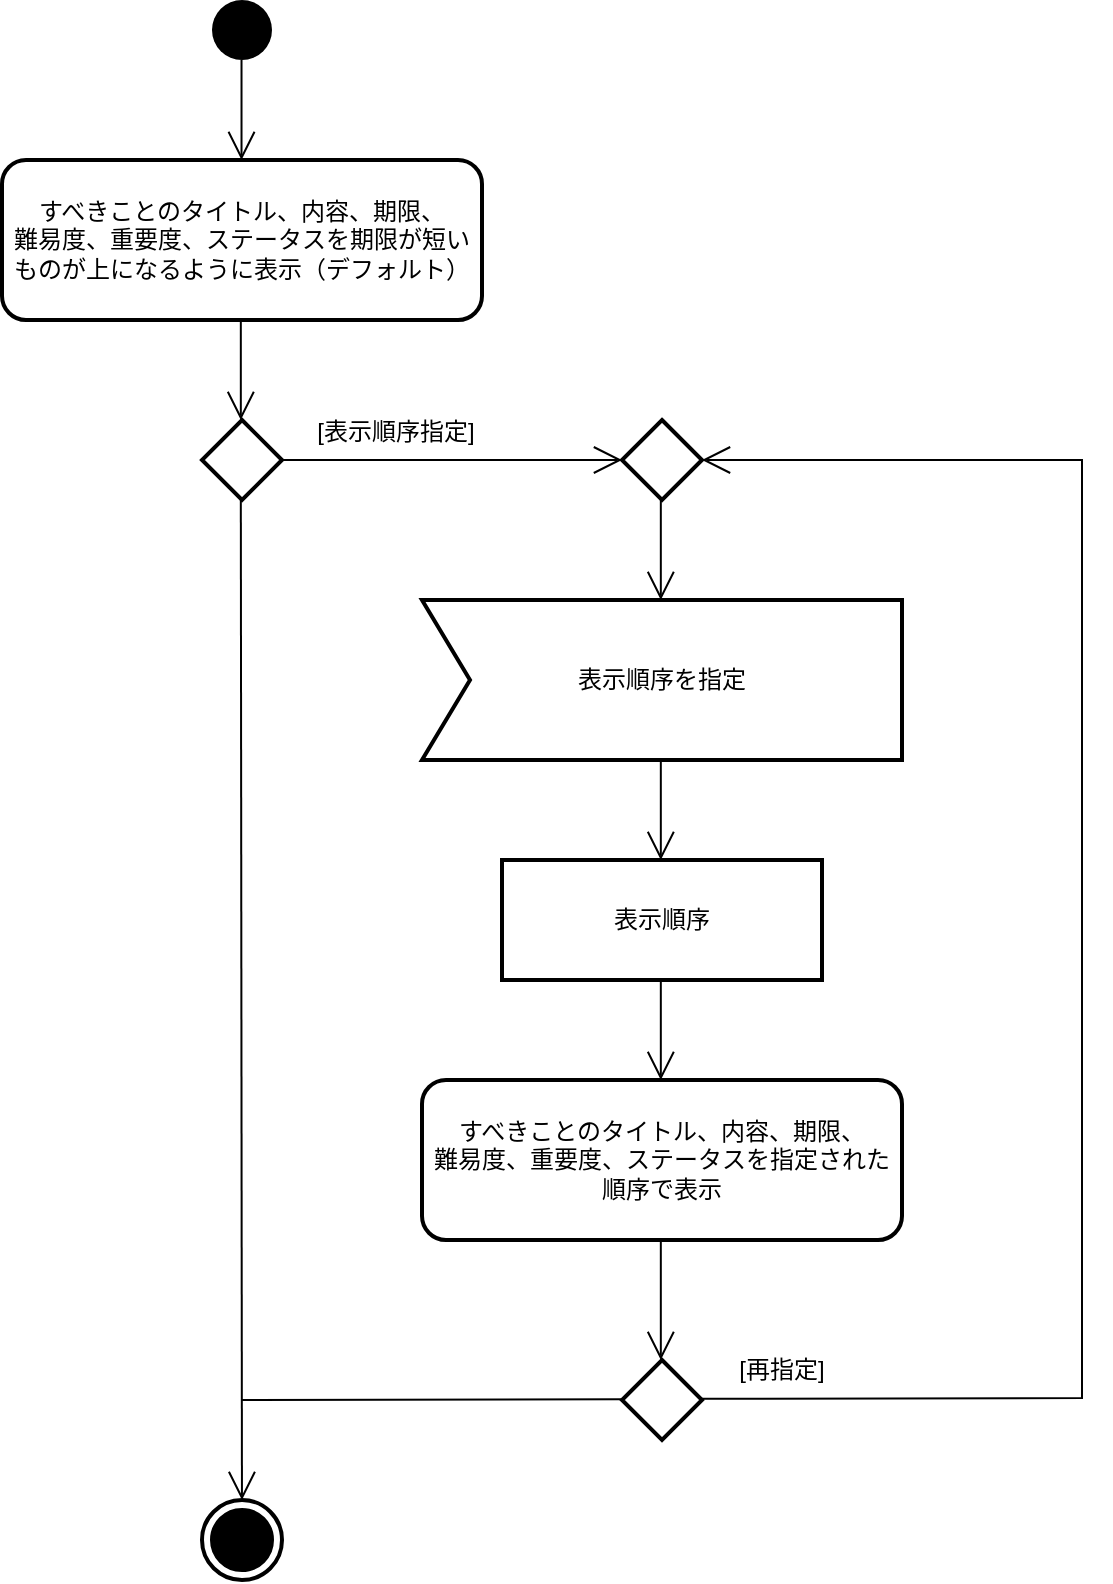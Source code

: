 <mxfile version="13.9.9" type="device"><diagram id="OP1BT2q4xCzRrLuRYf-W" name="ページ1"><mxGraphModel dx="-239" dy="1537" grid="1" gridSize="10" guides="1" tooltips="1" connect="1" arrows="1" fold="1" page="1" pageScale="1" pageWidth="827" pageHeight="1169" math="0" shadow="0"><root><mxCell id="0"/><mxCell id="1" parent="0"/><mxCell id="TXOmYWcJgzrTKDZKd5Xc-1" value="すべきことのタイトル、内容、期限、&lt;br&gt;難易度、重要度、ステータスを期限が短いものが上になるように表示（デフォルト）" style="shape=rect;html=1;rounded=1;whiteSpace=wrap;align=center;strokeWidth=2;" parent="1" vertex="1"><mxGeometry x="1290" y="30" width="240" height="80" as="geometry"/></mxCell><mxCell id="TXOmYWcJgzrTKDZKd5Xc-4" value="表示順序" style="shape=rect;html=1;whiteSpace=wrap;align=center;strokeWidth=2;" parent="1" vertex="1"><mxGeometry x="1540" y="380" width="160" height="60" as="geometry"/></mxCell><mxCell id="TXOmYWcJgzrTKDZKd5Xc-6" value="" style="shape=rhombus;html=1;verticalLabelPosition=bottom;verticalAlignment=top;strokeWidth=2;" parent="1" vertex="1"><mxGeometry x="1390" y="160" width="40" height="40" as="geometry"/></mxCell><mxCell id="TXOmYWcJgzrTKDZKd5Xc-8" value="すべきことのタイトル、内容、期限、&lt;br&gt;難易度、重要度、ステータスを指定された順序で表示" style="shape=rect;html=1;rounded=1;whiteSpace=wrap;align=center;strokeWidth=2;" parent="1" vertex="1"><mxGeometry x="1500" y="490" width="240" height="80" as="geometry"/></mxCell><mxCell id="TXOmYWcJgzrTKDZKd5Xc-14" value="" style="endArrow=open;endFill=1;endSize=12;html=1;exitX=0.5;exitY=1;exitDx=0;exitDy=0;" parent="1" edge="1" target="TXOmYWcJgzrTKDZKd5Xc-29"><mxGeometry width="160" relative="1" as="geometry"><mxPoint x="1409.41" y="200" as="sourcePoint"/><mxPoint x="1410" y="690" as="targetPoint"/></mxGeometry></mxCell><mxCell id="TXOmYWcJgzrTKDZKd5Xc-26" value="" style="endArrow=open;endFill=1;endSize=12;html=1;entryX=0.5;entryY=0;entryDx=0;entryDy=0;entryPerimeter=0;exitX=0.5;exitY=1;exitDx=0;exitDy=0;" parent="1" edge="1"><mxGeometry width="160" relative="1" as="geometry"><mxPoint x="1409.41" y="110" as="sourcePoint"/><mxPoint x="1409.41" y="160" as="targetPoint"/></mxGeometry></mxCell><mxCell id="TXOmYWcJgzrTKDZKd5Xc-28" value="[再指定]" style="text;html=1;strokeColor=none;fillColor=none;align=center;verticalAlign=middle;whiteSpace=wrap;rounded=0;" parent="1" vertex="1"><mxGeometry x="1640" y="625" width="80" height="20" as="geometry"/></mxCell><mxCell id="TXOmYWcJgzrTKDZKd5Xc-29" value="" style="html=1;shape=mxgraph.sysml.actFinal;strokeWidth=2;verticalLabelPosition=bottom;verticalAlignment=top;" parent="1" vertex="1"><mxGeometry x="1390" y="700" width="40" height="40" as="geometry"/></mxCell><mxCell id="TXOmYWcJgzrTKDZKd5Xc-30" value="" style="ellipse;fillColor=#000000;strokeColor=none;" parent="1" vertex="1"><mxGeometry x="1395" y="-50" width="30" height="30" as="geometry"/></mxCell><mxCell id="TXOmYWcJgzrTKDZKd5Xc-31" value="" style="endArrow=open;endFill=1;endSize=12;html=1;entryX=0.5;entryY=0;entryDx=0;entryDy=0;entryPerimeter=0;exitX=0.5;exitY=1;exitDx=0;exitDy=0;" parent="1" edge="1"><mxGeometry width="160" relative="1" as="geometry"><mxPoint x="1409.76" y="-20" as="sourcePoint"/><mxPoint x="1409.76" y="30" as="targetPoint"/></mxGeometry></mxCell><mxCell id="oPGbgtYO0DY8fIYeMpm_-12" value="表示順序を指定" style="html=1;shape=mxgraph.sysml.accEvent;strokeWidth=2;whiteSpace=wrap;align=center;" vertex="1" parent="1"><mxGeometry x="1500" y="250" width="240" height="80" as="geometry"/></mxCell><mxCell id="oPGbgtYO0DY8fIYeMpm_-13" value="" style="shape=rhombus;html=1;verticalLabelPosition=bottom;verticalAlignment=top;strokeWidth=2;" vertex="1" parent="1"><mxGeometry x="1600" y="160" width="40" height="40" as="geometry"/></mxCell><mxCell id="oPGbgtYO0DY8fIYeMpm_-14" value="" style="endArrow=open;endFill=1;endSize=12;html=1;entryX=0;entryY=0.5;entryDx=0;entryDy=0;exitX=1;exitY=0.5;exitDx=0;exitDy=0;" edge="1" parent="1" source="TXOmYWcJgzrTKDZKd5Xc-6" target="oPGbgtYO0DY8fIYeMpm_-13"><mxGeometry width="160" relative="1" as="geometry"><mxPoint x="1419.41" y="210" as="sourcePoint"/><mxPoint x="1419.41" y="260" as="targetPoint"/></mxGeometry></mxCell><mxCell id="oPGbgtYO0DY8fIYeMpm_-15" value="" style="endArrow=open;endFill=1;endSize=12;html=1;entryX=0.5;entryY=0;entryDx=0;entryDy=0;entryPerimeter=0;exitX=0.5;exitY=1;exitDx=0;exitDy=0;" edge="1" parent="1"><mxGeometry width="160" relative="1" as="geometry"><mxPoint x="1619.41" y="200" as="sourcePoint"/><mxPoint x="1619.41" y="250" as="targetPoint"/></mxGeometry></mxCell><mxCell id="oPGbgtYO0DY8fIYeMpm_-16" value="" style="endArrow=open;endFill=1;endSize=12;html=1;entryX=0.5;entryY=0;entryDx=0;entryDy=0;entryPerimeter=0;exitX=0.5;exitY=1;exitDx=0;exitDy=0;" edge="1" parent="1"><mxGeometry width="160" relative="1" as="geometry"><mxPoint x="1619.41" y="330" as="sourcePoint"/><mxPoint x="1619.41" y="380" as="targetPoint"/></mxGeometry></mxCell><mxCell id="oPGbgtYO0DY8fIYeMpm_-20" value="" style="endArrow=open;endFill=1;endSize=12;html=1;entryX=0.5;entryY=0;entryDx=0;entryDy=0;entryPerimeter=0;exitX=0.5;exitY=1;exitDx=0;exitDy=0;" edge="1" parent="1"><mxGeometry width="160" relative="1" as="geometry"><mxPoint x="1619.41" y="440" as="sourcePoint"/><mxPoint x="1619.41" y="490" as="targetPoint"/></mxGeometry></mxCell><mxCell id="oPGbgtYO0DY8fIYeMpm_-21" value="" style="shape=rhombus;html=1;verticalLabelPosition=bottom;verticalAlignment=top;strokeWidth=2;" vertex="1" parent="1"><mxGeometry x="1600" y="630" width="40" height="40" as="geometry"/></mxCell><mxCell id="oPGbgtYO0DY8fIYeMpm_-22" value="" style="endArrow=open;endFill=1;endSize=12;html=1;entryX=0.5;entryY=0;entryDx=0;entryDy=0;" edge="1" parent="1"><mxGeometry width="160" relative="1" as="geometry"><mxPoint x="1619.41" y="570" as="sourcePoint"/><mxPoint x="1619.41" y="630" as="targetPoint"/></mxGeometry></mxCell><mxCell id="oPGbgtYO0DY8fIYeMpm_-23" value="" style="endArrow=open;endFill=1;endSize=12;html=1;entryX=1;entryY=0.5;entryDx=0;entryDy=0;exitX=1;exitY=0.5;exitDx=0;exitDy=0;rounded=0;" edge="1" parent="1" target="oPGbgtYO0DY8fIYeMpm_-13"><mxGeometry width="160" relative="1" as="geometry"><mxPoint x="1640" y="649.41" as="sourcePoint"/><mxPoint x="1860" y="649.41" as="targetPoint"/><Array as="points"><mxPoint x="1830" y="649"/><mxPoint x="1830" y="180"/></Array></mxGeometry></mxCell><mxCell id="oPGbgtYO0DY8fIYeMpm_-25" value="" style="endArrow=none;endFill=0;endSize=12;html=1;entryX=0;entryY=0.5;entryDx=0;entryDy=0;" edge="1" parent="1"><mxGeometry width="160" relative="1" as="geometry"><mxPoint x="1410" y="650" as="sourcePoint"/><mxPoint x="1600" y="649.58" as="targetPoint"/></mxGeometry></mxCell><mxCell id="oPGbgtYO0DY8fIYeMpm_-27" value="[表示順序指定]" style="text;html=1;strokeColor=none;fillColor=none;align=center;verticalAlign=middle;whiteSpace=wrap;rounded=0;" vertex="1" parent="1"><mxGeometry x="1437" y="156" width="100" height="20" as="geometry"/></mxCell></root></mxGraphModel></diagram></mxfile>